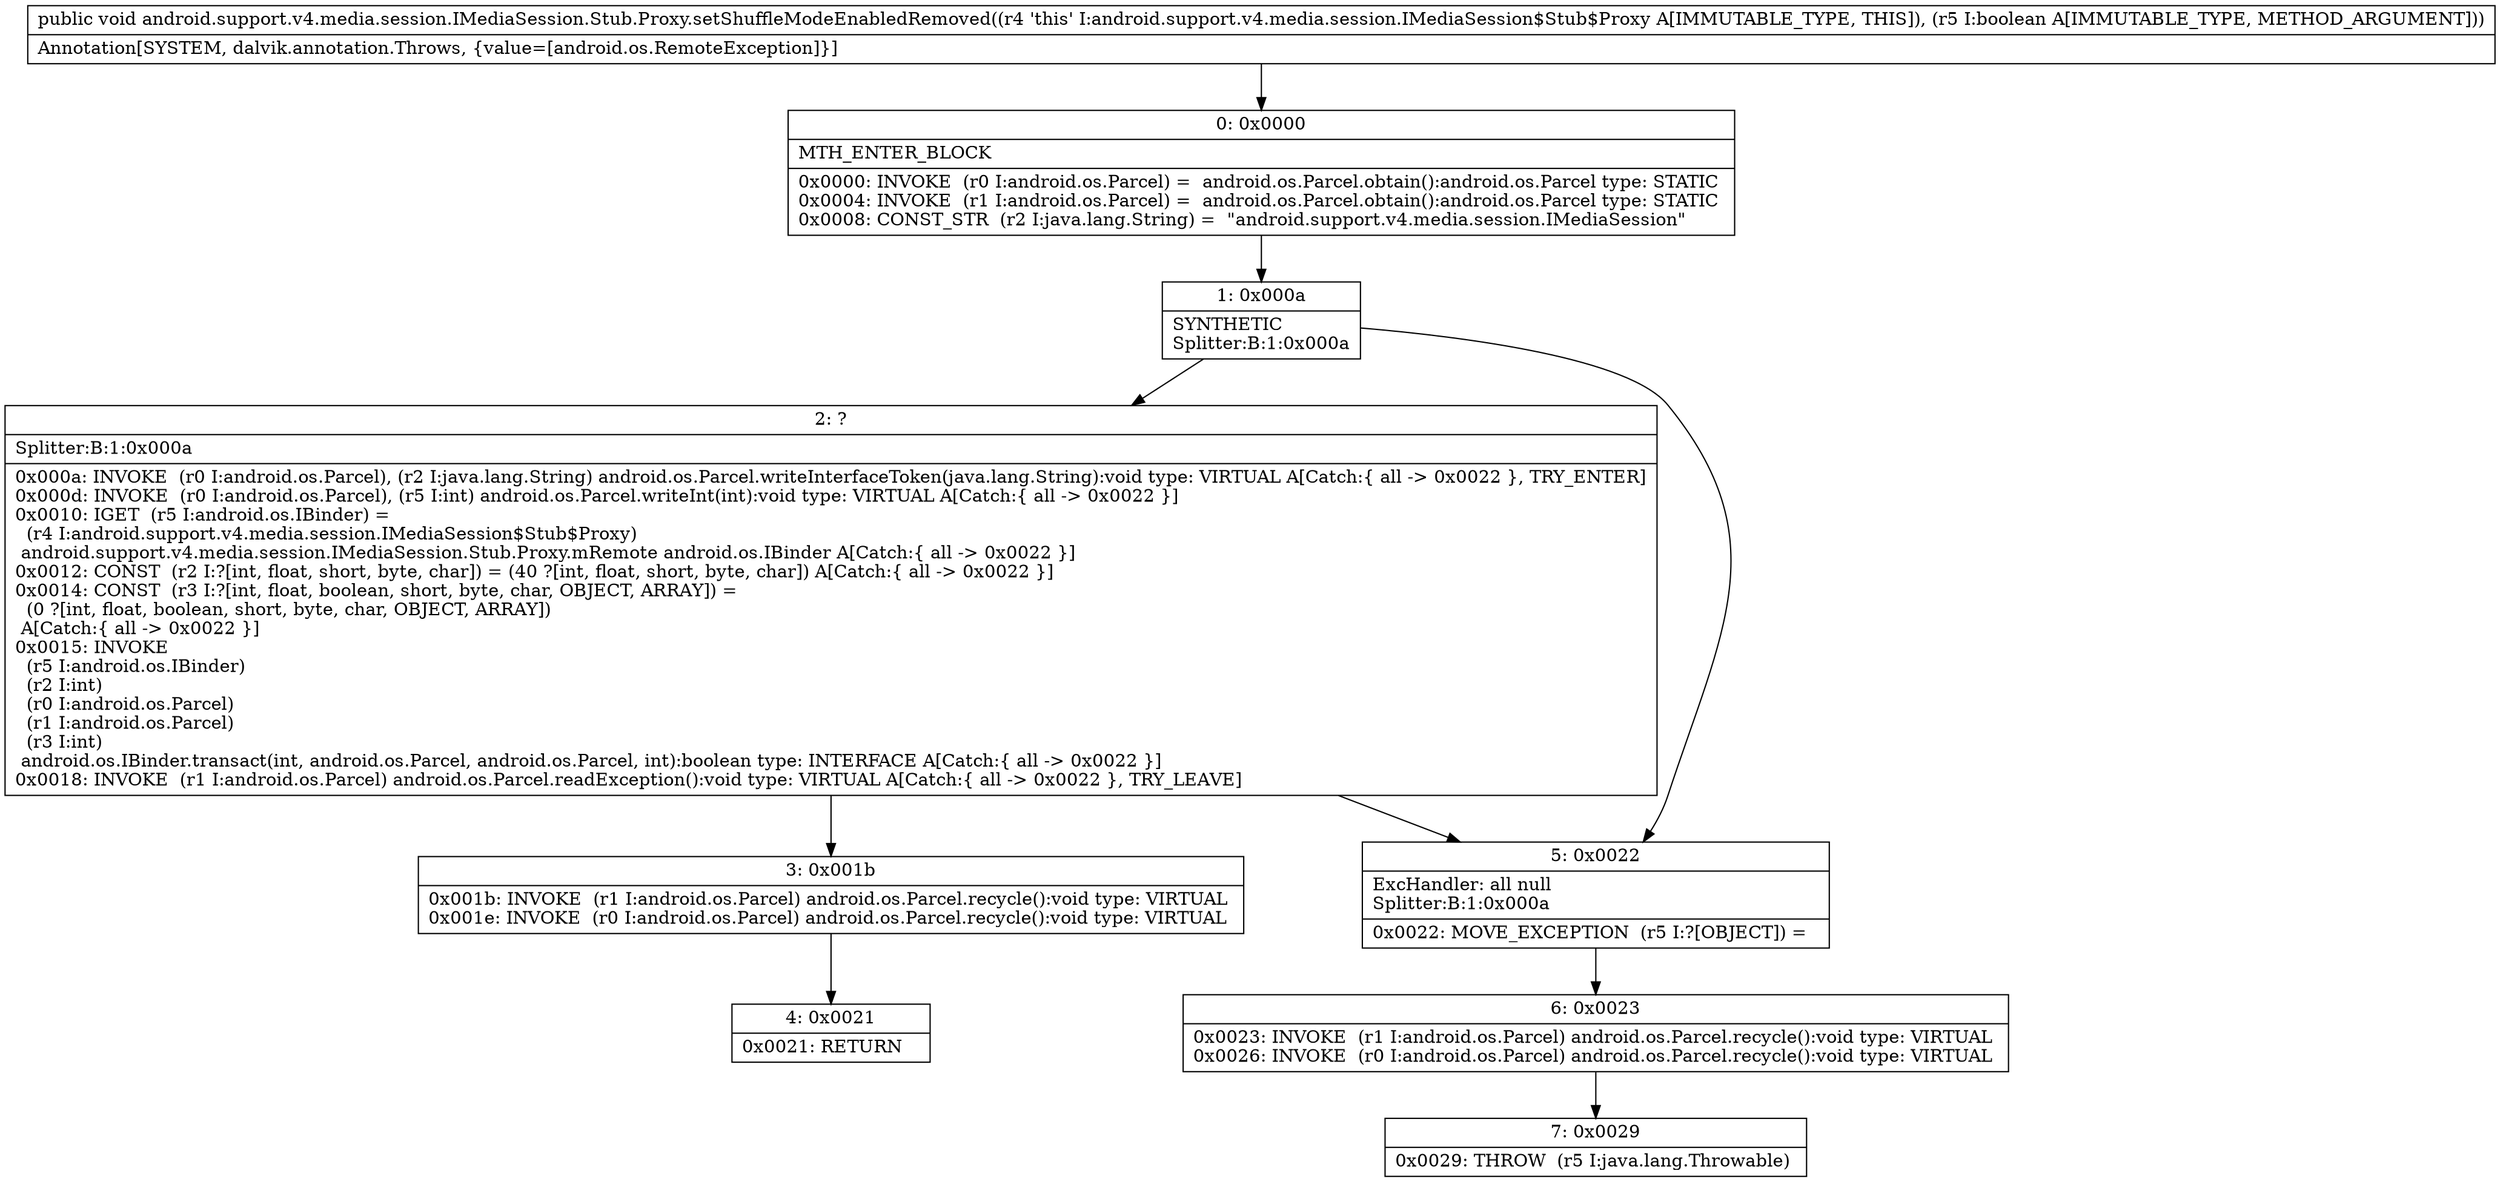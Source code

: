 digraph "CFG forandroid.support.v4.media.session.IMediaSession.Stub.Proxy.setShuffleModeEnabledRemoved(Z)V" {
Node_0 [shape=record,label="{0\:\ 0x0000|MTH_ENTER_BLOCK\l|0x0000: INVOKE  (r0 I:android.os.Parcel) =  android.os.Parcel.obtain():android.os.Parcel type: STATIC \l0x0004: INVOKE  (r1 I:android.os.Parcel) =  android.os.Parcel.obtain():android.os.Parcel type: STATIC \l0x0008: CONST_STR  (r2 I:java.lang.String) =  \"android.support.v4.media.session.IMediaSession\" \l}"];
Node_1 [shape=record,label="{1\:\ 0x000a|SYNTHETIC\lSplitter:B:1:0x000a\l}"];
Node_2 [shape=record,label="{2\:\ ?|Splitter:B:1:0x000a\l|0x000a: INVOKE  (r0 I:android.os.Parcel), (r2 I:java.lang.String) android.os.Parcel.writeInterfaceToken(java.lang.String):void type: VIRTUAL A[Catch:\{ all \-\> 0x0022 \}, TRY_ENTER]\l0x000d: INVOKE  (r0 I:android.os.Parcel), (r5 I:int) android.os.Parcel.writeInt(int):void type: VIRTUAL A[Catch:\{ all \-\> 0x0022 \}]\l0x0010: IGET  (r5 I:android.os.IBinder) = \l  (r4 I:android.support.v4.media.session.IMediaSession$Stub$Proxy)\l android.support.v4.media.session.IMediaSession.Stub.Proxy.mRemote android.os.IBinder A[Catch:\{ all \-\> 0x0022 \}]\l0x0012: CONST  (r2 I:?[int, float, short, byte, char]) = (40 ?[int, float, short, byte, char]) A[Catch:\{ all \-\> 0x0022 \}]\l0x0014: CONST  (r3 I:?[int, float, boolean, short, byte, char, OBJECT, ARRAY]) = \l  (0 ?[int, float, boolean, short, byte, char, OBJECT, ARRAY])\l A[Catch:\{ all \-\> 0x0022 \}]\l0x0015: INVOKE  \l  (r5 I:android.os.IBinder)\l  (r2 I:int)\l  (r0 I:android.os.Parcel)\l  (r1 I:android.os.Parcel)\l  (r3 I:int)\l android.os.IBinder.transact(int, android.os.Parcel, android.os.Parcel, int):boolean type: INTERFACE A[Catch:\{ all \-\> 0x0022 \}]\l0x0018: INVOKE  (r1 I:android.os.Parcel) android.os.Parcel.readException():void type: VIRTUAL A[Catch:\{ all \-\> 0x0022 \}, TRY_LEAVE]\l}"];
Node_3 [shape=record,label="{3\:\ 0x001b|0x001b: INVOKE  (r1 I:android.os.Parcel) android.os.Parcel.recycle():void type: VIRTUAL \l0x001e: INVOKE  (r0 I:android.os.Parcel) android.os.Parcel.recycle():void type: VIRTUAL \l}"];
Node_4 [shape=record,label="{4\:\ 0x0021|0x0021: RETURN   \l}"];
Node_5 [shape=record,label="{5\:\ 0x0022|ExcHandler: all null\lSplitter:B:1:0x000a\l|0x0022: MOVE_EXCEPTION  (r5 I:?[OBJECT]) =  \l}"];
Node_6 [shape=record,label="{6\:\ 0x0023|0x0023: INVOKE  (r1 I:android.os.Parcel) android.os.Parcel.recycle():void type: VIRTUAL \l0x0026: INVOKE  (r0 I:android.os.Parcel) android.os.Parcel.recycle():void type: VIRTUAL \l}"];
Node_7 [shape=record,label="{7\:\ 0x0029|0x0029: THROW  (r5 I:java.lang.Throwable) \l}"];
MethodNode[shape=record,label="{public void android.support.v4.media.session.IMediaSession.Stub.Proxy.setShuffleModeEnabledRemoved((r4 'this' I:android.support.v4.media.session.IMediaSession$Stub$Proxy A[IMMUTABLE_TYPE, THIS]), (r5 I:boolean A[IMMUTABLE_TYPE, METHOD_ARGUMENT]))  | Annotation[SYSTEM, dalvik.annotation.Throws, \{value=[android.os.RemoteException]\}]\l}"];
MethodNode -> Node_0;
Node_0 -> Node_1;
Node_1 -> Node_2;
Node_1 -> Node_5;
Node_2 -> Node_3;
Node_2 -> Node_5;
Node_3 -> Node_4;
Node_5 -> Node_6;
Node_6 -> Node_7;
}

